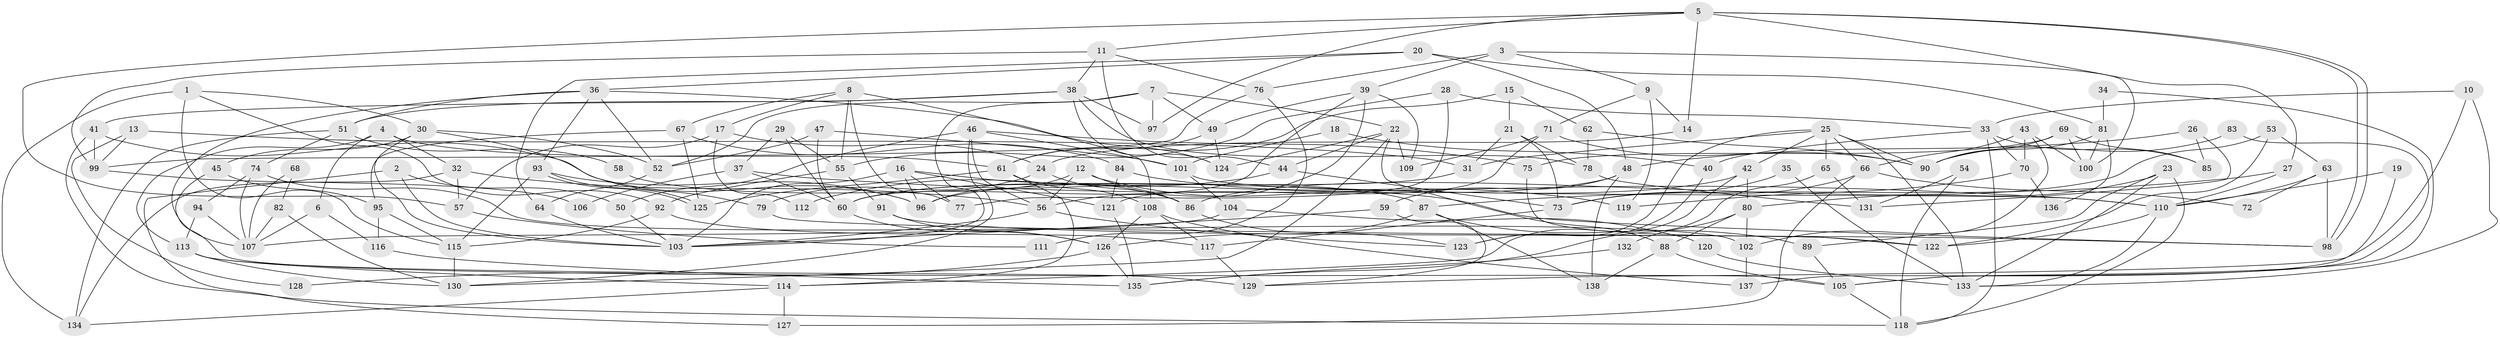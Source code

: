// coarse degree distribution, {4: 0.20481927710843373, 6: 0.18072289156626506, 3: 0.18072289156626506, 9: 0.03614457831325301, 8: 0.060240963855421686, 7: 0.08433734939759036, 5: 0.18072289156626506, 2: 0.060240963855421686, 10: 0.012048192771084338}
// Generated by graph-tools (version 1.1) at 2025/37/03/04/25 23:37:00]
// undirected, 138 vertices, 276 edges
graph export_dot {
  node [color=gray90,style=filled];
  1;
  2;
  3;
  4;
  5;
  6;
  7;
  8;
  9;
  10;
  11;
  12;
  13;
  14;
  15;
  16;
  17;
  18;
  19;
  20;
  21;
  22;
  23;
  24;
  25;
  26;
  27;
  28;
  29;
  30;
  31;
  32;
  33;
  34;
  35;
  36;
  37;
  38;
  39;
  40;
  41;
  42;
  43;
  44;
  45;
  46;
  47;
  48;
  49;
  50;
  51;
  52;
  53;
  54;
  55;
  56;
  57;
  58;
  59;
  60;
  61;
  62;
  63;
  64;
  65;
  66;
  67;
  68;
  69;
  70;
  71;
  72;
  73;
  74;
  75;
  76;
  77;
  78;
  79;
  80;
  81;
  82;
  83;
  84;
  85;
  86;
  87;
  88;
  89;
  90;
  91;
  92;
  93;
  94;
  95;
  96;
  97;
  98;
  99;
  100;
  101;
  102;
  103;
  104;
  105;
  106;
  107;
  108;
  109;
  110;
  111;
  112;
  113;
  114;
  115;
  116;
  117;
  118;
  119;
  120;
  121;
  122;
  123;
  124;
  125;
  126;
  127;
  128;
  129;
  130;
  131;
  132;
  133;
  134;
  135;
  136;
  137;
  138;
  1 -- 134;
  1 -- 115;
  1 -- 30;
  1 -- 92;
  2 -- 127;
  2 -- 103;
  2 -- 50;
  3 -- 76;
  3 -- 39;
  3 -- 9;
  3 -- 100;
  4 -- 32;
  4 -- 113;
  4 -- 6;
  4 -- 61;
  5 -- 98;
  5 -- 98;
  5 -- 97;
  5 -- 11;
  5 -- 14;
  5 -- 27;
  5 -- 57;
  6 -- 107;
  6 -- 116;
  7 -- 103;
  7 -- 52;
  7 -- 22;
  7 -- 49;
  7 -- 97;
  8 -- 108;
  8 -- 67;
  8 -- 17;
  8 -- 55;
  8 -- 77;
  9 -- 14;
  9 -- 71;
  9 -- 119;
  10 -- 133;
  10 -- 33;
  10 -- 129;
  11 -- 38;
  11 -- 44;
  11 -- 76;
  11 -- 99;
  12 -- 98;
  12 -- 56;
  12 -- 86;
  12 -- 96;
  13 -- 31;
  13 -- 99;
  13 -- 128;
  14 -- 24;
  15 -- 21;
  15 -- 61;
  15 -- 62;
  16 -- 103;
  16 -- 96;
  16 -- 77;
  16 -- 86;
  16 -- 121;
  17 -- 24;
  17 -- 57;
  17 -- 112;
  18 -- 101;
  18 -- 40;
  19 -- 110;
  19 -- 137;
  20 -- 81;
  20 -- 36;
  20 -- 48;
  20 -- 64;
  21 -- 31;
  21 -- 73;
  21 -- 78;
  22 -- 130;
  22 -- 44;
  22 -- 88;
  22 -- 109;
  22 -- 124;
  23 -- 80;
  23 -- 118;
  23 -- 89;
  23 -- 133;
  24 -- 79;
  24 -- 86;
  25 -- 123;
  25 -- 66;
  25 -- 31;
  25 -- 42;
  25 -- 65;
  25 -- 90;
  25 -- 133;
  26 -- 48;
  26 -- 131;
  26 -- 85;
  27 -- 110;
  27 -- 87;
  28 -- 77;
  28 -- 55;
  28 -- 33;
  29 -- 55;
  29 -- 37;
  29 -- 60;
  30 -- 103;
  30 -- 45;
  30 -- 52;
  30 -- 79;
  31 -- 60;
  32 -- 57;
  32 -- 134;
  32 -- 56;
  33 -- 118;
  33 -- 40;
  33 -- 70;
  33 -- 85;
  34 -- 81;
  34 -- 105;
  35 -- 133;
  35 -- 73;
  36 -- 52;
  36 -- 51;
  36 -- 93;
  36 -- 107;
  36 -- 124;
  37 -- 110;
  37 -- 60;
  37 -- 106;
  38 -- 124;
  38 -- 78;
  38 -- 41;
  38 -- 51;
  38 -- 97;
  39 -- 60;
  39 -- 49;
  39 -- 56;
  39 -- 109;
  40 -- 123;
  41 -- 96;
  41 -- 99;
  41 -- 118;
  42 -- 96;
  42 -- 80;
  42 -- 114;
  43 -- 70;
  43 -- 100;
  43 -- 66;
  43 -- 102;
  44 -- 73;
  44 -- 112;
  45 -- 105;
  45 -- 95;
  46 -- 50;
  46 -- 56;
  46 -- 75;
  46 -- 101;
  46 -- 130;
  47 -- 60;
  47 -- 52;
  47 -- 101;
  48 -- 60;
  48 -- 59;
  48 -- 138;
  49 -- 124;
  49 -- 61;
  50 -- 103;
  51 -- 74;
  51 -- 58;
  51 -- 134;
  52 -- 64;
  53 -- 122;
  53 -- 86;
  53 -- 63;
  54 -- 118;
  54 -- 131;
  55 -- 92;
  55 -- 91;
  56 -- 103;
  56 -- 123;
  57 -- 111;
  58 -- 87;
  59 -- 129;
  59 -- 103;
  60 -- 126;
  61 -- 108;
  61 -- 114;
  61 -- 125;
  62 -- 90;
  62 -- 78;
  63 -- 110;
  63 -- 72;
  63 -- 98;
  64 -- 103;
  65 -- 135;
  65 -- 131;
  66 -- 73;
  66 -- 72;
  66 -- 127;
  67 -- 125;
  67 -- 95;
  67 -- 84;
  68 -- 107;
  68 -- 82;
  69 -- 85;
  69 -- 90;
  69 -- 75;
  69 -- 100;
  70 -- 119;
  70 -- 136;
  71 -- 109;
  71 -- 90;
  71 -- 121;
  73 -- 117;
  74 -- 94;
  74 -- 102;
  74 -- 107;
  75 -- 122;
  76 -- 99;
  76 -- 111;
  78 -- 131;
  79 -- 98;
  80 -- 88;
  80 -- 102;
  80 -- 132;
  81 -- 90;
  81 -- 100;
  81 -- 136;
  82 -- 130;
  82 -- 107;
  83 -- 105;
  83 -- 90;
  84 -- 121;
  84 -- 119;
  86 -- 123;
  87 -- 126;
  87 -- 89;
  87 -- 138;
  88 -- 138;
  88 -- 105;
  89 -- 105;
  91 -- 122;
  91 -- 126;
  92 -- 115;
  92 -- 117;
  93 -- 125;
  93 -- 125;
  93 -- 96;
  93 -- 115;
  94 -- 113;
  94 -- 107;
  95 -- 115;
  95 -- 116;
  99 -- 106;
  101 -- 104;
  101 -- 110;
  102 -- 137;
  104 -- 107;
  104 -- 120;
  105 -- 118;
  108 -- 126;
  108 -- 117;
  108 -- 137;
  110 -- 133;
  110 -- 122;
  113 -- 129;
  113 -- 114;
  113 -- 130;
  114 -- 127;
  114 -- 134;
  115 -- 130;
  116 -- 135;
  117 -- 129;
  120 -- 133;
  121 -- 135;
  126 -- 135;
  126 -- 128;
  132 -- 135;
}

